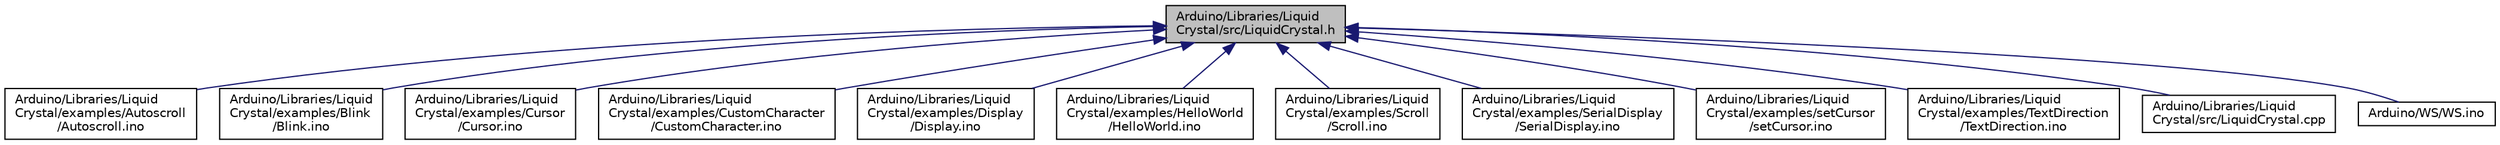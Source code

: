 digraph "Arduino/Libraries/LiquidCrystal/src/LiquidCrystal.h"
{
  edge [fontname="Helvetica",fontsize="10",labelfontname="Helvetica",labelfontsize="10"];
  node [fontname="Helvetica",fontsize="10",shape=record];
  Node3 [label="Arduino/Libraries/Liquid\lCrystal/src/LiquidCrystal.h",height=0.2,width=0.4,color="black", fillcolor="grey75", style="filled", fontcolor="black"];
  Node3 -> Node4 [dir="back",color="midnightblue",fontsize="10",style="solid",fontname="Helvetica"];
  Node4 [label="Arduino/Libraries/Liquid\lCrystal/examples/Autoscroll\l/Autoscroll.ino",height=0.2,width=0.4,color="black", fillcolor="white", style="filled",URL="$_autoscroll_8ino.html"];
  Node3 -> Node5 [dir="back",color="midnightblue",fontsize="10",style="solid",fontname="Helvetica"];
  Node5 [label="Arduino/Libraries/Liquid\lCrystal/examples/Blink\l/Blink.ino",height=0.2,width=0.4,color="black", fillcolor="white", style="filled",URL="$_blink_8ino.html"];
  Node3 -> Node6 [dir="back",color="midnightblue",fontsize="10",style="solid",fontname="Helvetica"];
  Node6 [label="Arduino/Libraries/Liquid\lCrystal/examples/Cursor\l/Cursor.ino",height=0.2,width=0.4,color="black", fillcolor="white", style="filled",URL="$_cursor_8ino.html"];
  Node3 -> Node7 [dir="back",color="midnightblue",fontsize="10",style="solid",fontname="Helvetica"];
  Node7 [label="Arduino/Libraries/Liquid\lCrystal/examples/CustomCharacter\l/CustomCharacter.ino",height=0.2,width=0.4,color="black", fillcolor="white", style="filled",URL="$_custom_character_8ino.html"];
  Node3 -> Node8 [dir="back",color="midnightblue",fontsize="10",style="solid",fontname="Helvetica"];
  Node8 [label="Arduino/Libraries/Liquid\lCrystal/examples/Display\l/Display.ino",height=0.2,width=0.4,color="black", fillcolor="white", style="filled",URL="$_display_8ino.html"];
  Node3 -> Node9 [dir="back",color="midnightblue",fontsize="10",style="solid",fontname="Helvetica"];
  Node9 [label="Arduino/Libraries/Liquid\lCrystal/examples/HelloWorld\l/HelloWorld.ino",height=0.2,width=0.4,color="black", fillcolor="white", style="filled",URL="$_hello_world_8ino.html"];
  Node3 -> Node10 [dir="back",color="midnightblue",fontsize="10",style="solid",fontname="Helvetica"];
  Node10 [label="Arduino/Libraries/Liquid\lCrystal/examples/Scroll\l/Scroll.ino",height=0.2,width=0.4,color="black", fillcolor="white", style="filled",URL="$_scroll_8ino.html"];
  Node3 -> Node11 [dir="back",color="midnightblue",fontsize="10",style="solid",fontname="Helvetica"];
  Node11 [label="Arduino/Libraries/Liquid\lCrystal/examples/SerialDisplay\l/SerialDisplay.ino",height=0.2,width=0.4,color="black", fillcolor="white", style="filled",URL="$_serial_display_8ino.html"];
  Node3 -> Node12 [dir="back",color="midnightblue",fontsize="10",style="solid",fontname="Helvetica"];
  Node12 [label="Arduino/Libraries/Liquid\lCrystal/examples/setCursor\l/setCursor.ino",height=0.2,width=0.4,color="black", fillcolor="white", style="filled",URL="$set_cursor_8ino.html"];
  Node3 -> Node13 [dir="back",color="midnightblue",fontsize="10",style="solid",fontname="Helvetica"];
  Node13 [label="Arduino/Libraries/Liquid\lCrystal/examples/TextDirection\l/TextDirection.ino",height=0.2,width=0.4,color="black", fillcolor="white", style="filled",URL="$_text_direction_8ino.html"];
  Node3 -> Node14 [dir="back",color="midnightblue",fontsize="10",style="solid",fontname="Helvetica"];
  Node14 [label="Arduino/Libraries/Liquid\lCrystal/src/LiquidCrystal.cpp",height=0.2,width=0.4,color="black", fillcolor="white", style="filled",URL="$_liquid_crystal_8cpp.html"];
  Node3 -> Node15 [dir="back",color="midnightblue",fontsize="10",style="solid",fontname="Helvetica"];
  Node15 [label="Arduino/WS/WS.ino",height=0.2,width=0.4,color="black", fillcolor="white", style="filled",URL="$_w_s_8ino.html",tooltip="Weather station power by Arduino. "];
}
